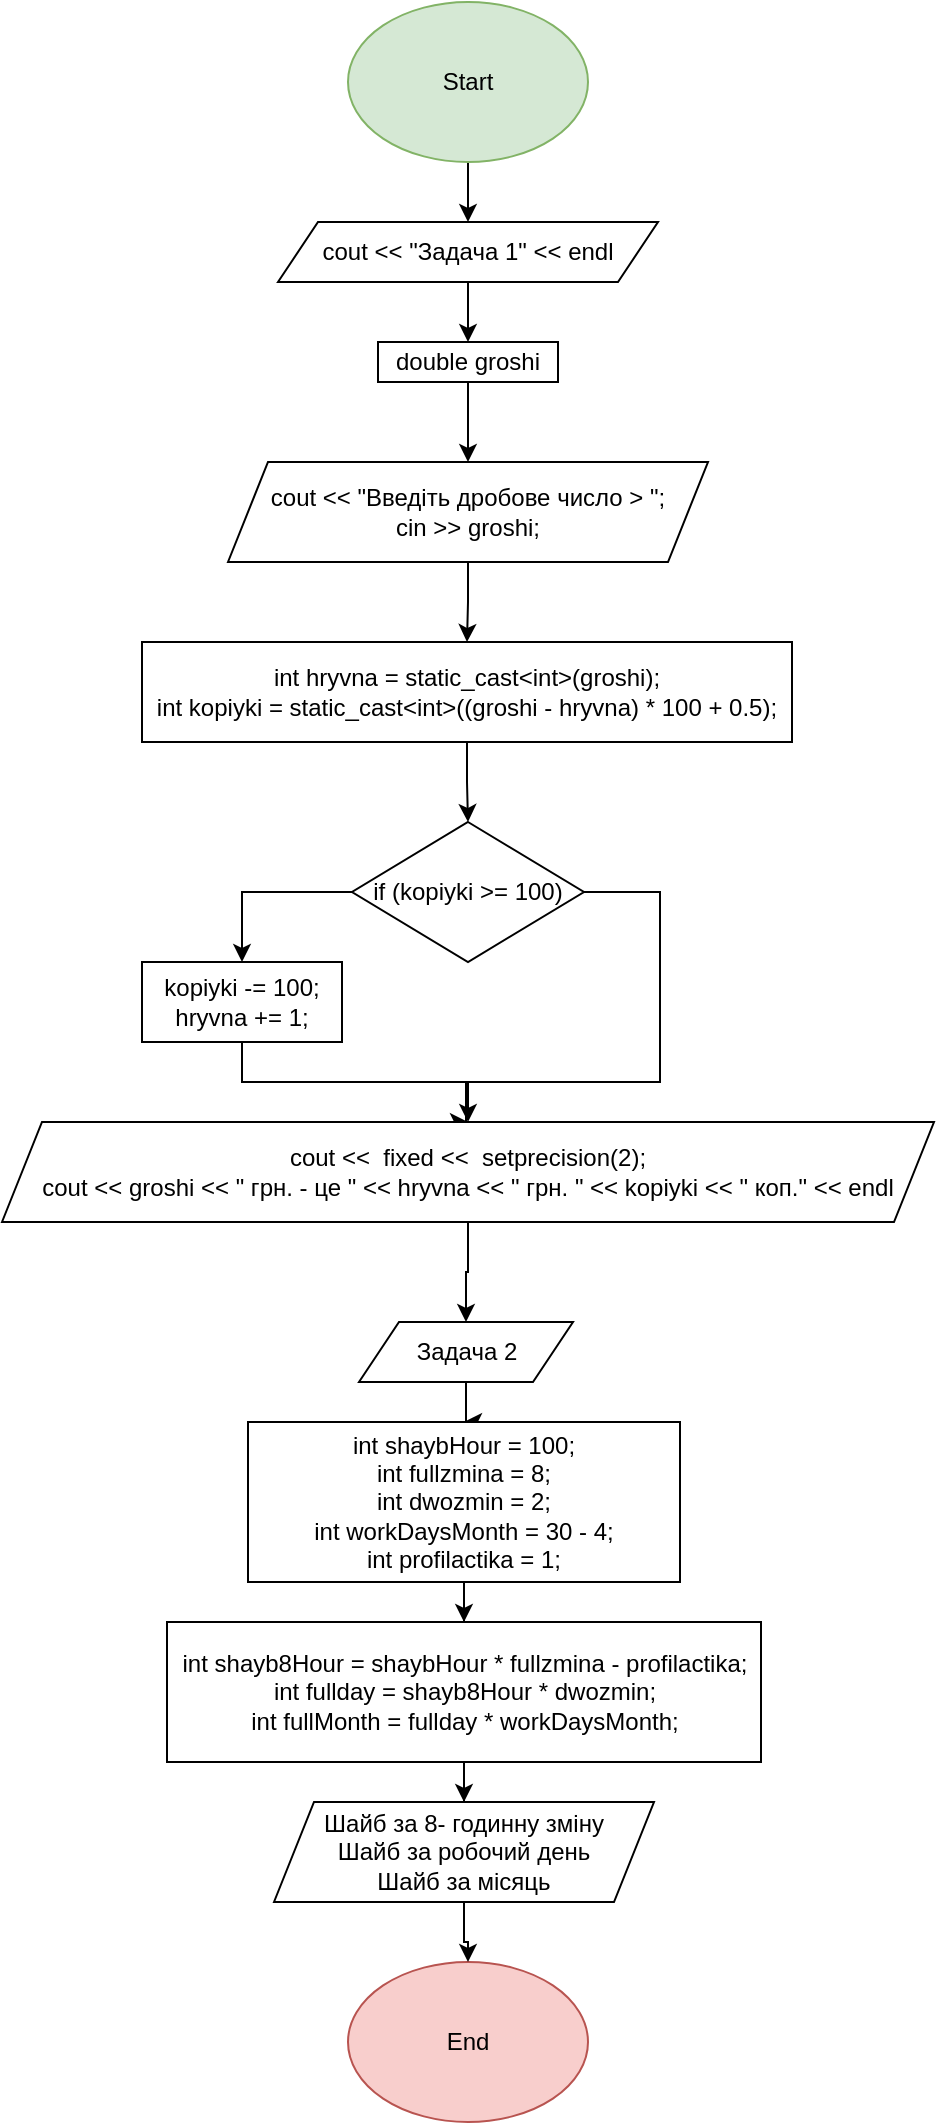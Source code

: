 <mxfile version="24.9.3">
  <diagram id="WMeYWQhFeEamHyBcXMyG" name="Страница — 1">
    <mxGraphModel dx="3218" dy="1103" grid="1" gridSize="10" guides="1" tooltips="1" connect="1" arrows="1" fold="1" page="1" pageScale="1" pageWidth="827" pageHeight="1169" math="0" shadow="0">
      <root>
        <mxCell id="0" />
        <mxCell id="1" parent="0" />
        <mxCell id="eh63Y3hK-yACD_ZTSTT_-4" value="" style="edgeStyle=orthogonalEdgeStyle;rounded=0;orthogonalLoop=1;jettySize=auto;html=1;" parent="1" source="eh63Y3hK-yACD_ZTSTT_-1" target="eh63Y3hK-yACD_ZTSTT_-3" edge="1">
          <mxGeometry relative="1" as="geometry" />
        </mxCell>
        <mxCell id="eh63Y3hK-yACD_ZTSTT_-1" value="Start" style="ellipse;whiteSpace=wrap;html=1;fillColor=#d5e8d4;strokeColor=#82b366;" parent="1" vertex="1">
          <mxGeometry x="160" width="120" height="80" as="geometry" />
        </mxCell>
        <mxCell id="eh63Y3hK-yACD_ZTSTT_-2" value="End" style="ellipse;whiteSpace=wrap;html=1;fillColor=#f8cecc;strokeColor=#b85450;" parent="1" vertex="1">
          <mxGeometry x="160" y="980" width="120" height="80" as="geometry" />
        </mxCell>
        <mxCell id="eh63Y3hK-yACD_ZTSTT_-6" style="edgeStyle=orthogonalEdgeStyle;rounded=0;orthogonalLoop=1;jettySize=auto;html=1;exitX=0.5;exitY=1;exitDx=0;exitDy=0;entryX=0.5;entryY=0;entryDx=0;entryDy=0;" parent="1" source="eh63Y3hK-yACD_ZTSTT_-3" target="eh63Y3hK-yACD_ZTSTT_-5" edge="1">
          <mxGeometry relative="1" as="geometry" />
        </mxCell>
        <mxCell id="eh63Y3hK-yACD_ZTSTT_-3" value="cout &amp;lt;&amp;lt; &quot;Задача 1&quot; &amp;lt;&amp;lt; endl" style="shape=parallelogram;perimeter=parallelogramPerimeter;whiteSpace=wrap;html=1;fixedSize=1;" parent="1" vertex="1">
          <mxGeometry x="125" y="110" width="190" height="30" as="geometry" />
        </mxCell>
        <mxCell id="eh63Y3hK-yACD_ZTSTT_-8" value="" style="edgeStyle=orthogonalEdgeStyle;rounded=0;orthogonalLoop=1;jettySize=auto;html=1;" parent="1" source="eh63Y3hK-yACD_ZTSTT_-5" target="eh63Y3hK-yACD_ZTSTT_-7" edge="1">
          <mxGeometry relative="1" as="geometry" />
        </mxCell>
        <mxCell id="eh63Y3hK-yACD_ZTSTT_-5" value="double groshi" style="rounded=0;whiteSpace=wrap;html=1;" parent="1" vertex="1">
          <mxGeometry x="175" y="170" width="90" height="20" as="geometry" />
        </mxCell>
        <mxCell id="eh63Y3hK-yACD_ZTSTT_-30" value="" style="edgeStyle=orthogonalEdgeStyle;rounded=0;orthogonalLoop=1;jettySize=auto;html=1;" parent="1" source="eh63Y3hK-yACD_ZTSTT_-7" target="eh63Y3hK-yACD_ZTSTT_-14" edge="1">
          <mxGeometry relative="1" as="geometry" />
        </mxCell>
        <mxCell id="eh63Y3hK-yACD_ZTSTT_-7" value="&lt;div&gt;cout &amp;lt;&amp;lt; &quot;Введіть дробове число &amp;gt; &quot;;&lt;/div&gt;&lt;div&gt;cin &amp;gt;&amp;gt; groshi;&lt;/div&gt;" style="shape=parallelogram;perimeter=parallelogramPerimeter;whiteSpace=wrap;html=1;fixedSize=1;" parent="1" vertex="1">
          <mxGeometry x="100" y="230" width="240" height="50" as="geometry" />
        </mxCell>
        <mxCell id="eh63Y3hK-yACD_ZTSTT_-18" style="edgeStyle=orthogonalEdgeStyle;rounded=0;orthogonalLoop=1;jettySize=auto;html=1;exitX=0;exitY=0.5;exitDx=0;exitDy=0;entryX=0.5;entryY=0;entryDx=0;entryDy=0;" parent="1" source="eh63Y3hK-yACD_ZTSTT_-13" target="eh63Y3hK-yACD_ZTSTT_-17" edge="1">
          <mxGeometry relative="1" as="geometry" />
        </mxCell>
        <mxCell id="eh63Y3hK-yACD_ZTSTT_-22" style="edgeStyle=orthogonalEdgeStyle;rounded=0;orthogonalLoop=1;jettySize=auto;html=1;exitX=1;exitY=0.5;exitDx=0;exitDy=0;entryX=0.5;entryY=0;entryDx=0;entryDy=0;" parent="1" source="eh63Y3hK-yACD_ZTSTT_-13" target="eh63Y3hK-yACD_ZTSTT_-19" edge="1">
          <mxGeometry relative="1" as="geometry">
            <Array as="points">
              <mxPoint x="316" y="445" />
              <mxPoint x="316" y="540" />
              <mxPoint x="219" y="540" />
            </Array>
          </mxGeometry>
        </mxCell>
        <mxCell id="eh63Y3hK-yACD_ZTSTT_-13" value="if (kopiyki &amp;gt;= 100)" style="rhombus;whiteSpace=wrap;html=1;" parent="1" vertex="1">
          <mxGeometry x="162" y="410" width="116" height="70" as="geometry" />
        </mxCell>
        <mxCell id="eh63Y3hK-yACD_ZTSTT_-16" value="" style="edgeStyle=orthogonalEdgeStyle;rounded=0;orthogonalLoop=1;jettySize=auto;html=1;" parent="1" source="eh63Y3hK-yACD_ZTSTT_-14" target="eh63Y3hK-yACD_ZTSTT_-13" edge="1">
          <mxGeometry relative="1" as="geometry" />
        </mxCell>
        <mxCell id="eh63Y3hK-yACD_ZTSTT_-14" value="&lt;div&gt;int hryvna = static_cast&amp;lt;int&amp;gt;(groshi);&lt;/div&gt;&lt;div&gt;int kopiyki = static_cast&amp;lt;int&amp;gt;((groshi - hryvna) * 100 + 0.5);&lt;/div&gt;" style="rounded=0;whiteSpace=wrap;html=1;" parent="1" vertex="1">
          <mxGeometry x="57" y="320" width="325" height="50" as="geometry" />
        </mxCell>
        <mxCell id="eh63Y3hK-yACD_ZTSTT_-31" style="edgeStyle=orthogonalEdgeStyle;rounded=0;orthogonalLoop=1;jettySize=auto;html=1;exitX=0.5;exitY=1;exitDx=0;exitDy=0;entryX=0.5;entryY=0;entryDx=0;entryDy=0;" parent="1" source="eh63Y3hK-yACD_ZTSTT_-17" target="eh63Y3hK-yACD_ZTSTT_-19" edge="1">
          <mxGeometry relative="1" as="geometry" />
        </mxCell>
        <mxCell id="eh63Y3hK-yACD_ZTSTT_-17" value="kopiyki -= 100;&#xa;hryvna += 1;" style="rounded=0;whiteSpace=wrap;html=1;" parent="1" vertex="1">
          <mxGeometry x="57" y="480" width="100" height="40" as="geometry" />
        </mxCell>
        <mxCell id="eh63Y3hK-yACD_ZTSTT_-24" value="" style="edgeStyle=orthogonalEdgeStyle;rounded=0;orthogonalLoop=1;jettySize=auto;html=1;" parent="1" source="eh63Y3hK-yACD_ZTSTT_-19" target="eh63Y3hK-yACD_ZTSTT_-23" edge="1">
          <mxGeometry relative="1" as="geometry" />
        </mxCell>
        <mxCell id="eh63Y3hK-yACD_ZTSTT_-19" value="&lt;div&gt;cout &amp;lt;&amp;lt;&amp;nbsp; fixed &amp;lt;&amp;lt;&amp;nbsp; setprecision(2);&lt;/div&gt;&lt;div&gt;cout &amp;lt;&amp;lt; groshi &amp;lt;&amp;lt; &quot; грн. - це &quot; &amp;lt;&amp;lt; hryvna &amp;lt;&amp;lt; &quot; грн. &quot; &amp;lt;&amp;lt; kopiyki &amp;lt;&amp;lt; &quot; коп.&quot; &amp;lt;&amp;lt; endl&lt;/div&gt;" style="shape=parallelogram;perimeter=parallelogramPerimeter;whiteSpace=wrap;html=1;fixedSize=1;" parent="1" vertex="1">
          <mxGeometry x="-13" y="560" width="466" height="50" as="geometry" />
        </mxCell>
        <mxCell id="eh63Y3hK-yACD_ZTSTT_-26" value="" style="edgeStyle=orthogonalEdgeStyle;rounded=0;orthogonalLoop=1;jettySize=auto;html=1;" parent="1" source="eh63Y3hK-yACD_ZTSTT_-23" target="eh63Y3hK-yACD_ZTSTT_-25" edge="1">
          <mxGeometry relative="1" as="geometry" />
        </mxCell>
        <mxCell id="eh63Y3hK-yACD_ZTSTT_-23" value="Задача 2" style="shape=parallelogram;perimeter=parallelogramPerimeter;whiteSpace=wrap;html=1;fixedSize=1;" parent="1" vertex="1">
          <mxGeometry x="165.5" y="660" width="107" height="30" as="geometry" />
        </mxCell>
        <mxCell id="eh63Y3hK-yACD_ZTSTT_-28" value="" style="edgeStyle=orthogonalEdgeStyle;rounded=0;orthogonalLoop=1;jettySize=auto;html=1;" parent="1" source="eh63Y3hK-yACD_ZTSTT_-25" target="eh63Y3hK-yACD_ZTSTT_-27" edge="1">
          <mxGeometry relative="1" as="geometry" />
        </mxCell>
        <mxCell id="eh63Y3hK-yACD_ZTSTT_-25" value="&lt;div&gt;int shaybHour = 100;&lt;/div&gt;&lt;div&gt;int fullzmina = 8;&lt;/div&gt;&lt;div&gt;int dwozmin = 2;&lt;/div&gt;&lt;div&gt;int workDaysMonth = 30 - 4;&lt;/div&gt;&lt;div&gt;int profilactika = 1;&lt;/div&gt;" style="rounded=0;whiteSpace=wrap;html=1;" parent="1" vertex="1">
          <mxGeometry x="110" y="710" width="216" height="80" as="geometry" />
        </mxCell>
        <mxCell id="eh63Y3hK-yACD_ZTSTT_-32" value="" style="edgeStyle=orthogonalEdgeStyle;rounded=0;orthogonalLoop=1;jettySize=auto;html=1;" parent="1" source="eh63Y3hK-yACD_ZTSTT_-27" target="eh63Y3hK-yACD_ZTSTT_-29" edge="1">
          <mxGeometry relative="1" as="geometry" />
        </mxCell>
        <mxCell id="eh63Y3hK-yACD_ZTSTT_-27" value="&lt;div&gt;int shayb8Hour = shaybHour * fullzmina - profilactika;&lt;/div&gt;&lt;div&gt;int fullday = shayb8Hour * dwozmin;&lt;/div&gt;&lt;div&gt;int fullMonth = fullday * workDaysMonth;&lt;/div&gt;" style="rounded=0;whiteSpace=wrap;html=1;" parent="1" vertex="1">
          <mxGeometry x="69.5" y="810" width="297" height="70" as="geometry" />
        </mxCell>
        <mxCell id="eh63Y3hK-yACD_ZTSTT_-33" value="" style="edgeStyle=orthogonalEdgeStyle;rounded=0;orthogonalLoop=1;jettySize=auto;html=1;" parent="1" source="eh63Y3hK-yACD_ZTSTT_-29" target="eh63Y3hK-yACD_ZTSTT_-2" edge="1">
          <mxGeometry relative="1" as="geometry" />
        </mxCell>
        <mxCell id="eh63Y3hK-yACD_ZTSTT_-29" value="Шайб за 8- годинну зміну&lt;br&gt;Шайб за робочий день&lt;br&gt;Шайб за місяць" style="shape=parallelogram;perimeter=parallelogramPerimeter;whiteSpace=wrap;html=1;fixedSize=1;" parent="1" vertex="1">
          <mxGeometry x="123" y="900" width="190" height="50" as="geometry" />
        </mxCell>
      </root>
    </mxGraphModel>
  </diagram>
</mxfile>
